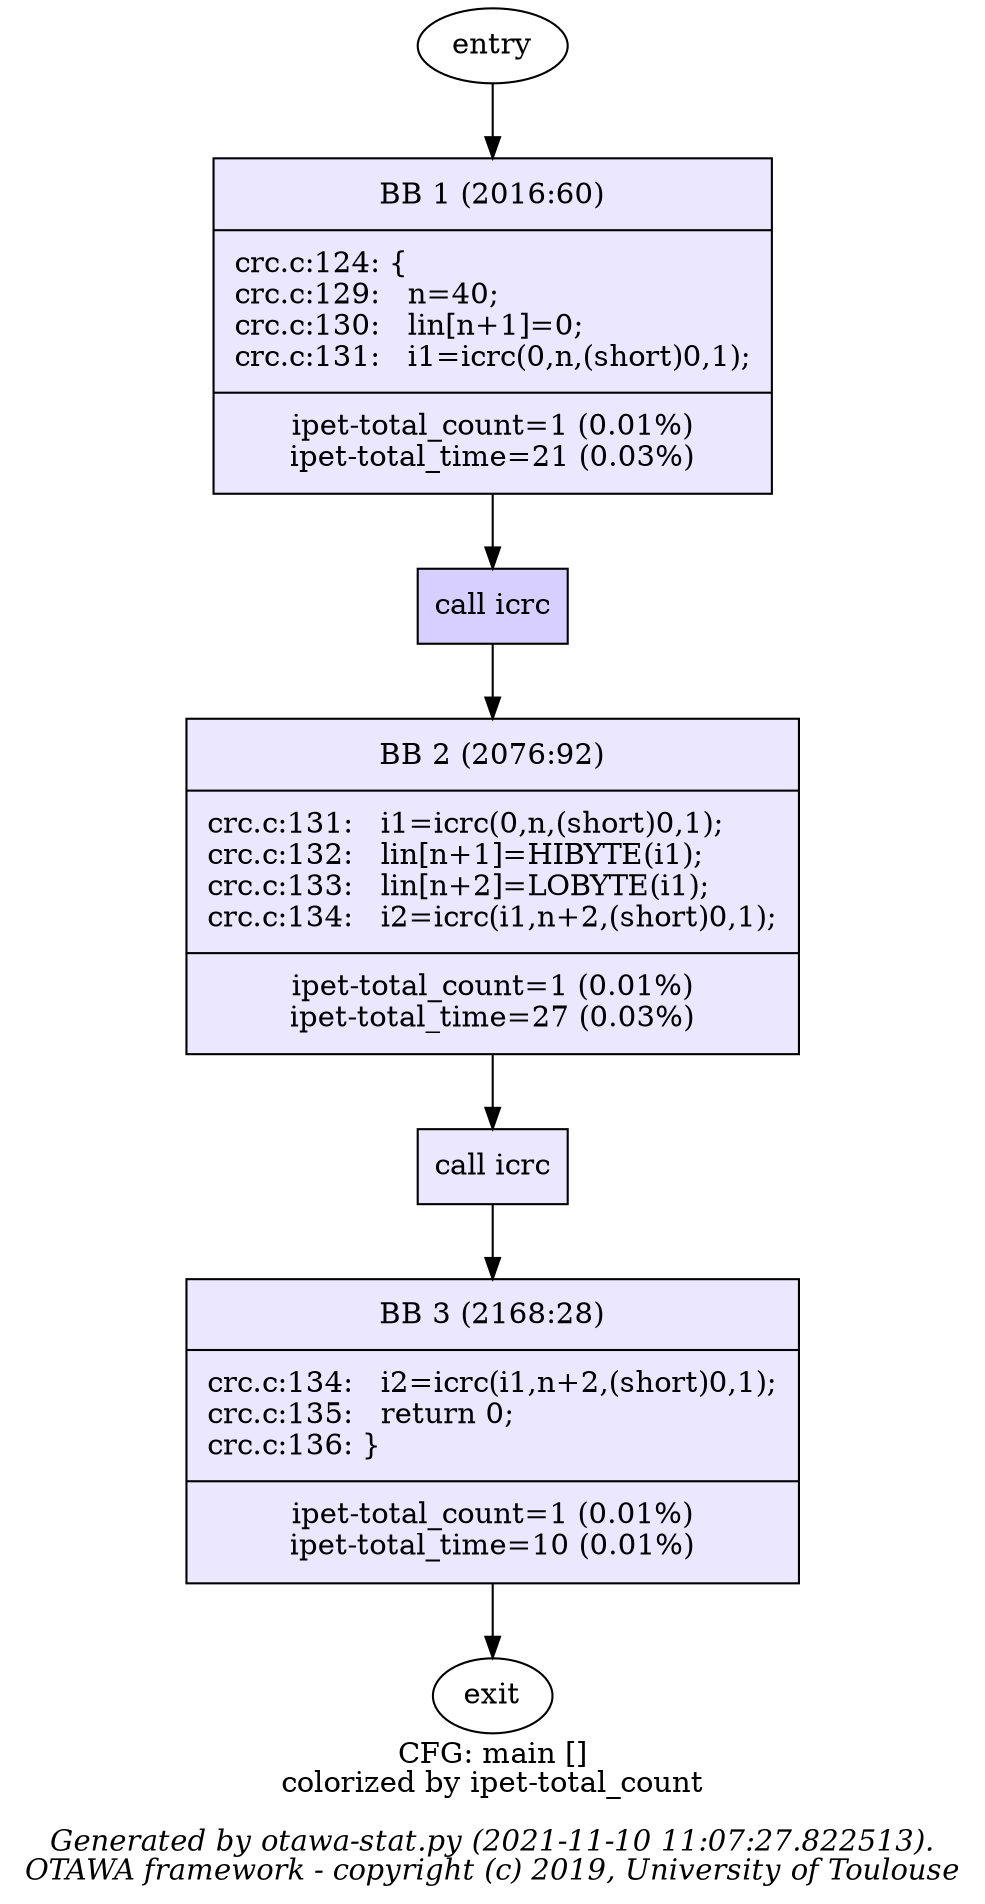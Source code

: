 digraph _0 {
	_0_0 [label="entry"];
	_0_1 [margin=0,shape="box",label=<<table border='0' cellpadding='8px'><tr><td>BB 1 (2016:60)</td></tr><hr/><tr><td align='left'>crc.c:124: {
<br align='left'/>crc.c:129: &nbsp;&nbsp;n=40;
<br align='left'/>crc.c:130: &nbsp;&nbsp;lin[n+1]=0;
<br align='left'/>crc.c:131: &nbsp;&nbsp;i1=icrc(0,n,(short)0,1);
<br align='left'/></td></tr><hr/><tr><td>ipet-total_count=1 (0.01%)<br/>ipet-total_time=21 (0.03%)<br/></td></tr></table>>,fillcolor="#eae7ff",style="filled",fontcolor="#000000"];
	_0_2 [margin=0,shape="box",label=<<table border='0' cellpadding='8px'><tr><td>BB 2 (2076:92)</td></tr><hr/><tr><td align='left'>crc.c:131: &nbsp;&nbsp;i1=icrc(0,n,(short)0,1);
<br align='left'/>crc.c:132: &nbsp;&nbsp;lin[n+1]=HIBYTE(i1);
<br align='left'/>crc.c:133: &nbsp;&nbsp;lin[n+2]=LOBYTE(i1);
<br align='left'/>crc.c:134: &nbsp;&nbsp;i2=icrc(i1,n+2,(short)0,1);
<br align='left'/></td></tr><hr/><tr><td>ipet-total_count=1 (0.01%)<br/>ipet-total_time=27 (0.03%)<br/></td></tr></table>>,fillcolor="#eae7ff",style="filled",fontcolor="#000000"];
	_0_3 [margin=0,shape="box",label=<<table border='0' cellpadding='8px'><tr><td>BB 3 (2168:28)</td></tr><hr/><tr><td align='left'>crc.c:134: &nbsp;&nbsp;i2=icrc(i1,n+2,(short)0,1);
<br align='left'/>crc.c:135: &nbsp;&nbsp;return&nbsp;0;
<br align='left'/>crc.c:136: }
<br align='left'/></td></tr><hr/><tr><td>ipet-total_count=1 (0.01%)<br/>ipet-total_time=10 (0.01%)<br/></td></tr></table>>,fillcolor="#eae7ff",style="filled",fontcolor="#000000"];
	_0_4 [URL="_1.dot",label="call icrc",shape="box",fillcolor="#d6cfff",style="filled",fontcolor="#000000"];
	_0_5 [URL="_3.dot",label="call icrc",shape="box",fillcolor="#eae7ff",style="filled",fontcolor="#000000"];
	_0_6 [label="exit"];
	_0_0 -> _0_1;
	_0_1 -> _0_4;
	_0_2 -> _0_5;
	_0_3 -> _0_6;
	_0_4 -> _0_2;
	_0_5 -> _0_3;
label=<CFG: main []<br/>colorized by ipet-total_count<br/><BR/><I>Generated by otawa-stat.py (2021-11-10 11:07:27.822513).</I><BR/><I>OTAWA framework - copyright (c) 2019, University of Toulouse</I>>;
}